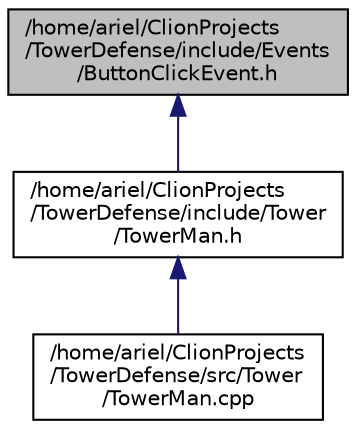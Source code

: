 digraph "/home/ariel/ClionProjects/TowerDefense/include/Events/ButtonClickEvent.h"
{
  edge [fontname="Helvetica",fontsize="10",labelfontname="Helvetica",labelfontsize="10"];
  node [fontname="Helvetica",fontsize="10",shape=record];
  Node1 [label="/home/ariel/ClionProjects\l/TowerDefense/include/Events\l/ButtonClickEvent.h",height=0.2,width=0.4,color="black", fillcolor="grey75", style="filled", fontcolor="black"];
  Node1 -> Node2 [dir="back",color="midnightblue",fontsize="10",style="solid",fontname="Helvetica"];
  Node2 [label="/home/ariel/ClionProjects\l/TowerDefense/include/Tower\l/TowerMan.h",height=0.2,width=0.4,color="black", fillcolor="white", style="filled",URL="$TowerMan_8h.html"];
  Node2 -> Node3 [dir="back",color="midnightblue",fontsize="10",style="solid",fontname="Helvetica"];
  Node3 [label="/home/ariel/ClionProjects\l/TowerDefense/src/Tower\l/TowerMan.cpp",height=0.2,width=0.4,color="black", fillcolor="white", style="filled",URL="$TowerMan_8cpp.html"];
}
